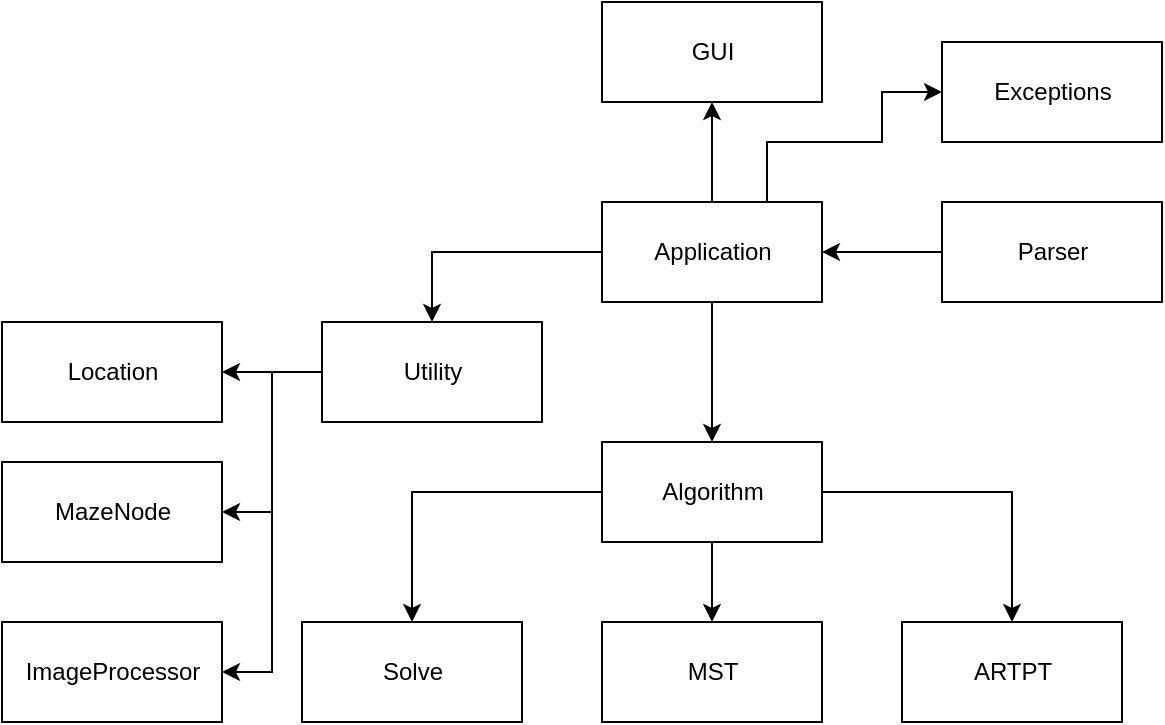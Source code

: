 <mxfile version="13.7.9" type="device"><diagram name="Page-1" id="e7e014a7-5840-1c2e-5031-d8a46d1fe8dd"><mxGraphModel dx="728" dy="804" grid="1" gridSize="10" guides="1" tooltips="1" connect="1" arrows="1" fold="1" page="1" pageScale="1" pageWidth="1169" pageHeight="826" background="#ffffff" math="0" shadow="0"><root><mxCell id="0"/><mxCell id="1" parent="0"/><mxCell id="iqqr2ZAS_o54sz-bTHVx-108" style="edgeStyle=orthogonalEdgeStyle;rounded=0;orthogonalLoop=1;jettySize=auto;html=1;exitX=0.5;exitY=0;exitDx=0;exitDy=0;entryX=0.5;entryY=1;entryDx=0;entryDy=0;" edge="1" parent="1" source="iqqr2ZAS_o54sz-bTHVx-106" target="iqqr2ZAS_o54sz-bTHVx-107"><mxGeometry relative="1" as="geometry"/></mxCell><mxCell id="iqqr2ZAS_o54sz-bTHVx-133" style="edgeStyle=orthogonalEdgeStyle;rounded=0;orthogonalLoop=1;jettySize=auto;html=1;exitX=0.5;exitY=1;exitDx=0;exitDy=0;entryX=0.5;entryY=0;entryDx=0;entryDy=0;" edge="1" parent="1" source="iqqr2ZAS_o54sz-bTHVx-106" target="iqqr2ZAS_o54sz-bTHVx-118"><mxGeometry relative="1" as="geometry"/></mxCell><mxCell id="iqqr2ZAS_o54sz-bTHVx-137" style="edgeStyle=orthogonalEdgeStyle;rounded=0;orthogonalLoop=1;jettySize=auto;html=1;exitX=0.75;exitY=0;exitDx=0;exitDy=0;entryX=0;entryY=0.5;entryDx=0;entryDy=0;" edge="1" parent="1" source="iqqr2ZAS_o54sz-bTHVx-106" target="iqqr2ZAS_o54sz-bTHVx-136"><mxGeometry relative="1" as="geometry"><Array as="points"><mxPoint x="513" y="170"/><mxPoint x="570" y="170"/><mxPoint x="570" y="145"/></Array></mxGeometry></mxCell><mxCell id="iqqr2ZAS_o54sz-bTHVx-142" style="edgeStyle=orthogonalEdgeStyle;rounded=0;orthogonalLoop=1;jettySize=auto;html=1;exitX=0;exitY=0.5;exitDx=0;exitDy=0;entryX=0.5;entryY=0;entryDx=0;entryDy=0;" edge="1" parent="1" source="iqqr2ZAS_o54sz-bTHVx-106" target="iqqr2ZAS_o54sz-bTHVx-141"><mxGeometry relative="1" as="geometry"/></mxCell><mxCell id="iqqr2ZAS_o54sz-bTHVx-106" value="Application" style="html=1;" vertex="1" parent="1"><mxGeometry x="430" y="200" width="110" height="50" as="geometry"/></mxCell><mxCell id="iqqr2ZAS_o54sz-bTHVx-107" value="GUI" style="html=1;" vertex="1" parent="1"><mxGeometry x="430" y="100" width="110" height="50" as="geometry"/></mxCell><mxCell id="iqqr2ZAS_o54sz-bTHVx-109" value="ImageProcessor" style="html=1;" vertex="1" parent="1"><mxGeometry x="130" y="410" width="110" height="50" as="geometry"/></mxCell><mxCell id="iqqr2ZAS_o54sz-bTHVx-114" value="Location" style="html=1;" vertex="1" parent="1"><mxGeometry x="130" y="260" width="110" height="50" as="geometry"/></mxCell><mxCell id="iqqr2ZAS_o54sz-bTHVx-115" value="MazeNode" style="html=1;" vertex="1" parent="1"><mxGeometry x="130" y="330" width="110" height="50" as="geometry"/></mxCell><mxCell id="iqqr2ZAS_o54sz-bTHVx-130" style="edgeStyle=orthogonalEdgeStyle;rounded=0;orthogonalLoop=1;jettySize=auto;html=1;exitX=0.5;exitY=1;exitDx=0;exitDy=0;" edge="1" parent="1" source="iqqr2ZAS_o54sz-bTHVx-118" target="iqqr2ZAS_o54sz-bTHVx-123"><mxGeometry relative="1" as="geometry"/></mxCell><mxCell id="iqqr2ZAS_o54sz-bTHVx-131" style="edgeStyle=orthogonalEdgeStyle;rounded=0;orthogonalLoop=1;jettySize=auto;html=1;exitX=0;exitY=0.5;exitDx=0;exitDy=0;entryX=0.5;entryY=0;entryDx=0;entryDy=0;" edge="1" parent="1" source="iqqr2ZAS_o54sz-bTHVx-118" target="iqqr2ZAS_o54sz-bTHVx-121"><mxGeometry relative="1" as="geometry"/></mxCell><mxCell id="iqqr2ZAS_o54sz-bTHVx-132" style="edgeStyle=orthogonalEdgeStyle;rounded=0;orthogonalLoop=1;jettySize=auto;html=1;exitX=1;exitY=0.5;exitDx=0;exitDy=0;entryX=0.5;entryY=0;entryDx=0;entryDy=0;" edge="1" parent="1" source="iqqr2ZAS_o54sz-bTHVx-118" target="iqqr2ZAS_o54sz-bTHVx-122"><mxGeometry relative="1" as="geometry"/></mxCell><mxCell id="iqqr2ZAS_o54sz-bTHVx-118" value="Algorithm" style="html=1;" vertex="1" parent="1"><mxGeometry x="430" y="320" width="110" height="50" as="geometry"/></mxCell><mxCell id="iqqr2ZAS_o54sz-bTHVx-121" value="Solve" style="html=1;" vertex="1" parent="1"><mxGeometry x="280" y="410" width="110" height="50" as="geometry"/></mxCell><mxCell id="iqqr2ZAS_o54sz-bTHVx-122" value="ARTPT" style="html=1;" vertex="1" parent="1"><mxGeometry x="580" y="410" width="110" height="50" as="geometry"/></mxCell><mxCell id="iqqr2ZAS_o54sz-bTHVx-123" value="MST" style="html=1;" vertex="1" parent="1"><mxGeometry x="430" y="410" width="110" height="50" as="geometry"/></mxCell><mxCell id="iqqr2ZAS_o54sz-bTHVx-135" style="edgeStyle=orthogonalEdgeStyle;rounded=0;orthogonalLoop=1;jettySize=auto;html=1;exitX=0;exitY=0.5;exitDx=0;exitDy=0;entryX=1;entryY=0.5;entryDx=0;entryDy=0;" edge="1" parent="1" source="iqqr2ZAS_o54sz-bTHVx-134" target="iqqr2ZAS_o54sz-bTHVx-106"><mxGeometry relative="1" as="geometry"/></mxCell><mxCell id="iqqr2ZAS_o54sz-bTHVx-134" value="Parser" style="html=1;" vertex="1" parent="1"><mxGeometry x="600" y="200" width="110" height="50" as="geometry"/></mxCell><mxCell id="iqqr2ZAS_o54sz-bTHVx-136" value="Exceptions" style="html=1;" vertex="1" parent="1"><mxGeometry x="600" y="120" width="110" height="50" as="geometry"/></mxCell><mxCell id="iqqr2ZAS_o54sz-bTHVx-147" style="edgeStyle=orthogonalEdgeStyle;rounded=0;orthogonalLoop=1;jettySize=auto;html=1;exitX=0;exitY=0.5;exitDx=0;exitDy=0;" edge="1" parent="1" source="iqqr2ZAS_o54sz-bTHVx-141" target="iqqr2ZAS_o54sz-bTHVx-114"><mxGeometry relative="1" as="geometry"/></mxCell><mxCell id="iqqr2ZAS_o54sz-bTHVx-148" style="edgeStyle=orthogonalEdgeStyle;rounded=0;orthogonalLoop=1;jettySize=auto;html=1;exitX=0;exitY=0.5;exitDx=0;exitDy=0;entryX=1;entryY=0.5;entryDx=0;entryDy=0;" edge="1" parent="1" source="iqqr2ZAS_o54sz-bTHVx-141" target="iqqr2ZAS_o54sz-bTHVx-115"><mxGeometry relative="1" as="geometry"/></mxCell><mxCell id="iqqr2ZAS_o54sz-bTHVx-149" style="edgeStyle=orthogonalEdgeStyle;rounded=0;orthogonalLoop=1;jettySize=auto;html=1;exitX=0;exitY=0.5;exitDx=0;exitDy=0;entryX=1;entryY=0.5;entryDx=0;entryDy=0;" edge="1" parent="1" source="iqqr2ZAS_o54sz-bTHVx-141" target="iqqr2ZAS_o54sz-bTHVx-109"><mxGeometry relative="1" as="geometry"/></mxCell><mxCell id="iqqr2ZAS_o54sz-bTHVx-141" value="Utility" style="html=1;" vertex="1" parent="1"><mxGeometry x="290" y="260" width="110" height="50" as="geometry"/></mxCell></root></mxGraphModel></diagram></mxfile>